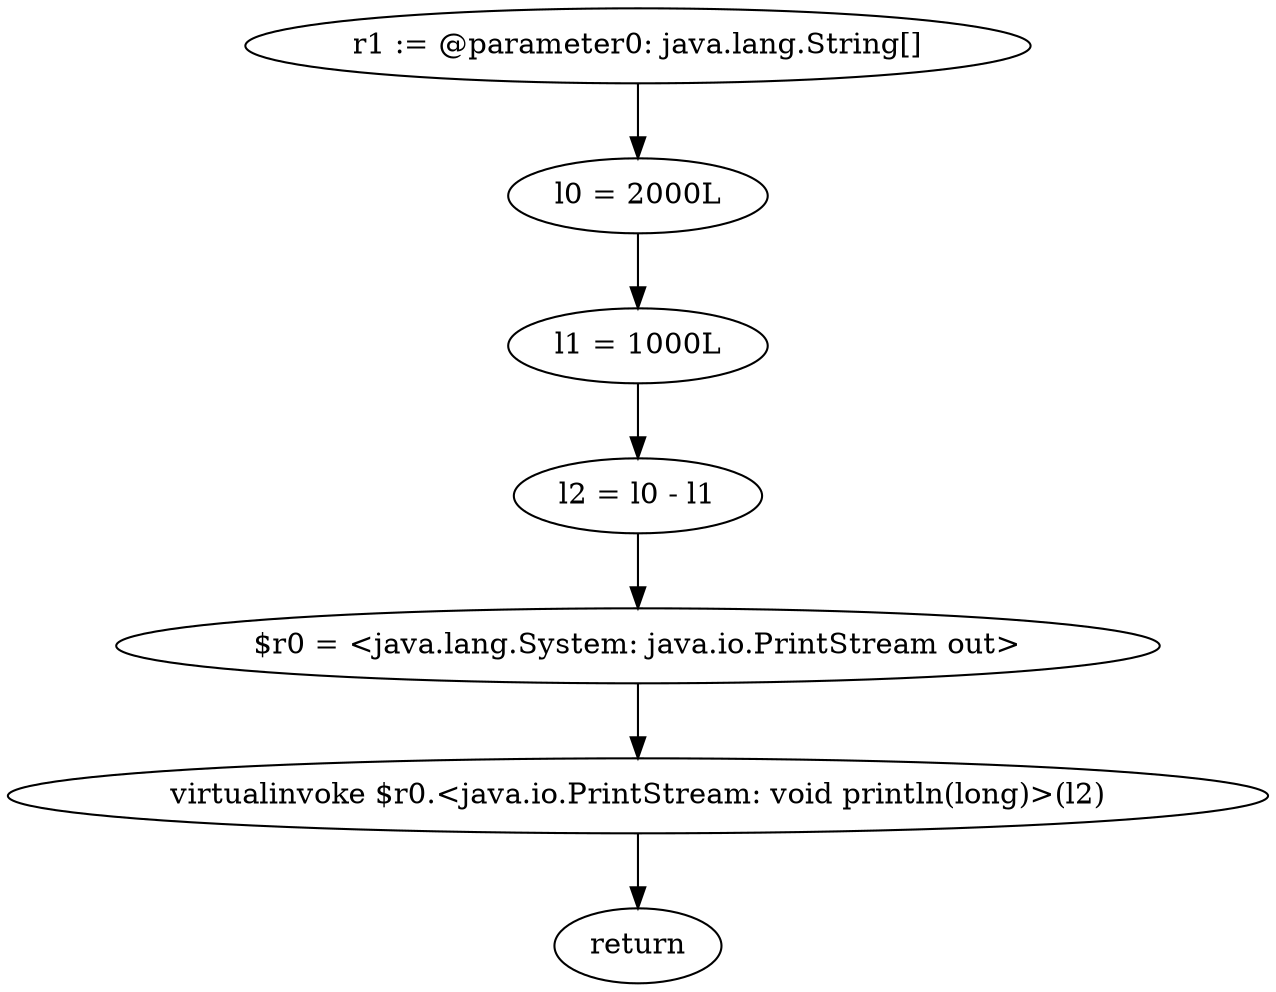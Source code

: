 digraph "unitGraph" {
    "r1 := @parameter0: java.lang.String[]"
    "l0 = 2000L"
    "l1 = 1000L"
    "l2 = l0 - l1"
    "$r0 = <java.lang.System: java.io.PrintStream out>"
    "virtualinvoke $r0.<java.io.PrintStream: void println(long)>(l2)"
    "return"
    "r1 := @parameter0: java.lang.String[]"->"l0 = 2000L";
    "l0 = 2000L"->"l1 = 1000L";
    "l1 = 1000L"->"l2 = l0 - l1";
    "l2 = l0 - l1"->"$r0 = <java.lang.System: java.io.PrintStream out>";
    "$r0 = <java.lang.System: java.io.PrintStream out>"->"virtualinvoke $r0.<java.io.PrintStream: void println(long)>(l2)";
    "virtualinvoke $r0.<java.io.PrintStream: void println(long)>(l2)"->"return";
}
